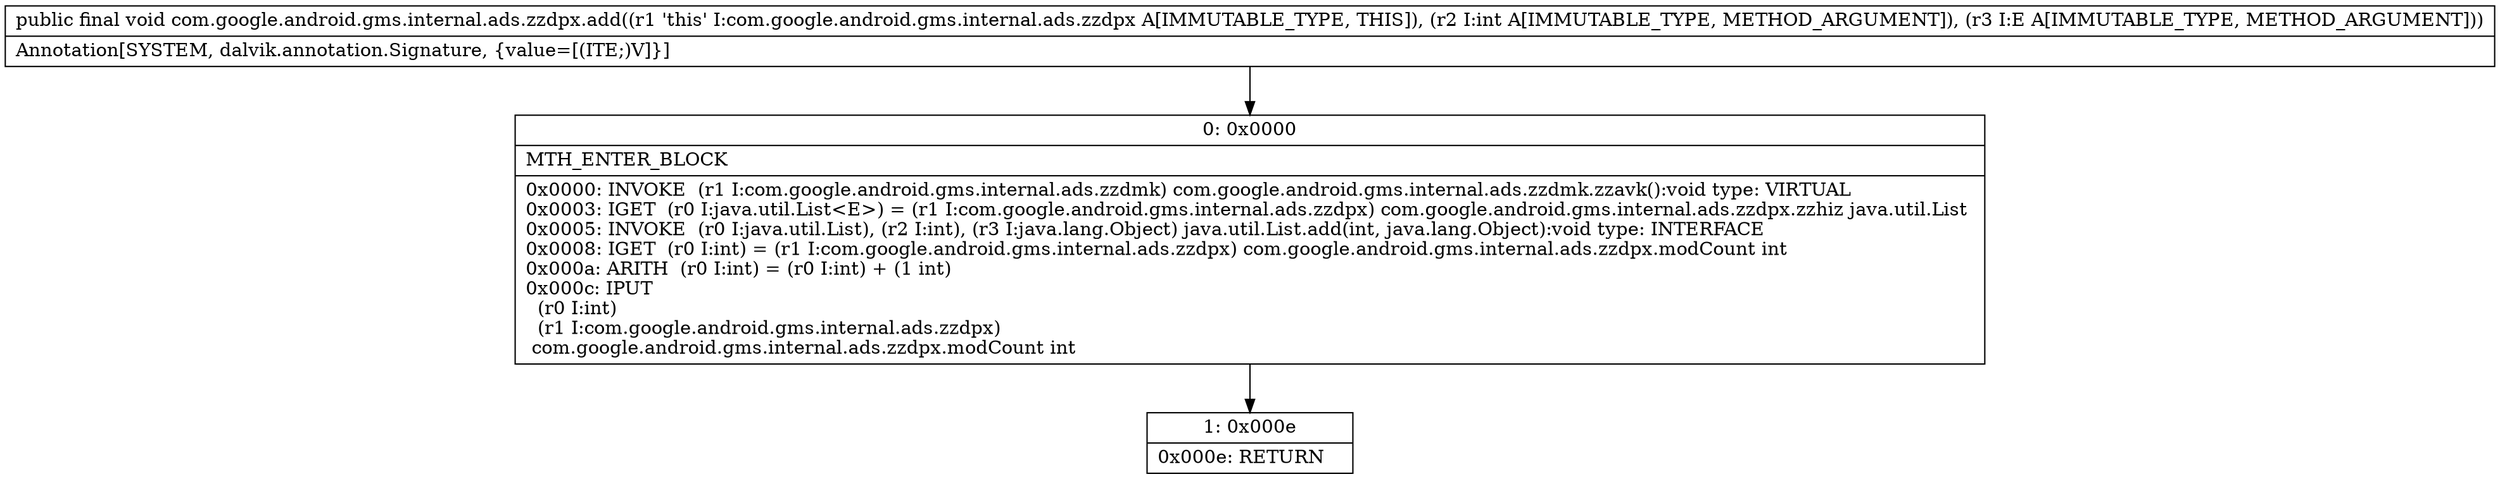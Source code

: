 digraph "CFG forcom.google.android.gms.internal.ads.zzdpx.add(ILjava\/lang\/Object;)V" {
Node_0 [shape=record,label="{0\:\ 0x0000|MTH_ENTER_BLOCK\l|0x0000: INVOKE  (r1 I:com.google.android.gms.internal.ads.zzdmk) com.google.android.gms.internal.ads.zzdmk.zzavk():void type: VIRTUAL \l0x0003: IGET  (r0 I:java.util.List\<E\>) = (r1 I:com.google.android.gms.internal.ads.zzdpx) com.google.android.gms.internal.ads.zzdpx.zzhiz java.util.List \l0x0005: INVOKE  (r0 I:java.util.List), (r2 I:int), (r3 I:java.lang.Object) java.util.List.add(int, java.lang.Object):void type: INTERFACE \l0x0008: IGET  (r0 I:int) = (r1 I:com.google.android.gms.internal.ads.zzdpx) com.google.android.gms.internal.ads.zzdpx.modCount int \l0x000a: ARITH  (r0 I:int) = (r0 I:int) + (1 int) \l0x000c: IPUT  \l  (r0 I:int)\l  (r1 I:com.google.android.gms.internal.ads.zzdpx)\l com.google.android.gms.internal.ads.zzdpx.modCount int \l}"];
Node_1 [shape=record,label="{1\:\ 0x000e|0x000e: RETURN   \l}"];
MethodNode[shape=record,label="{public final void com.google.android.gms.internal.ads.zzdpx.add((r1 'this' I:com.google.android.gms.internal.ads.zzdpx A[IMMUTABLE_TYPE, THIS]), (r2 I:int A[IMMUTABLE_TYPE, METHOD_ARGUMENT]), (r3 I:E A[IMMUTABLE_TYPE, METHOD_ARGUMENT]))  | Annotation[SYSTEM, dalvik.annotation.Signature, \{value=[(ITE;)V]\}]\l}"];
MethodNode -> Node_0;
Node_0 -> Node_1;
}

